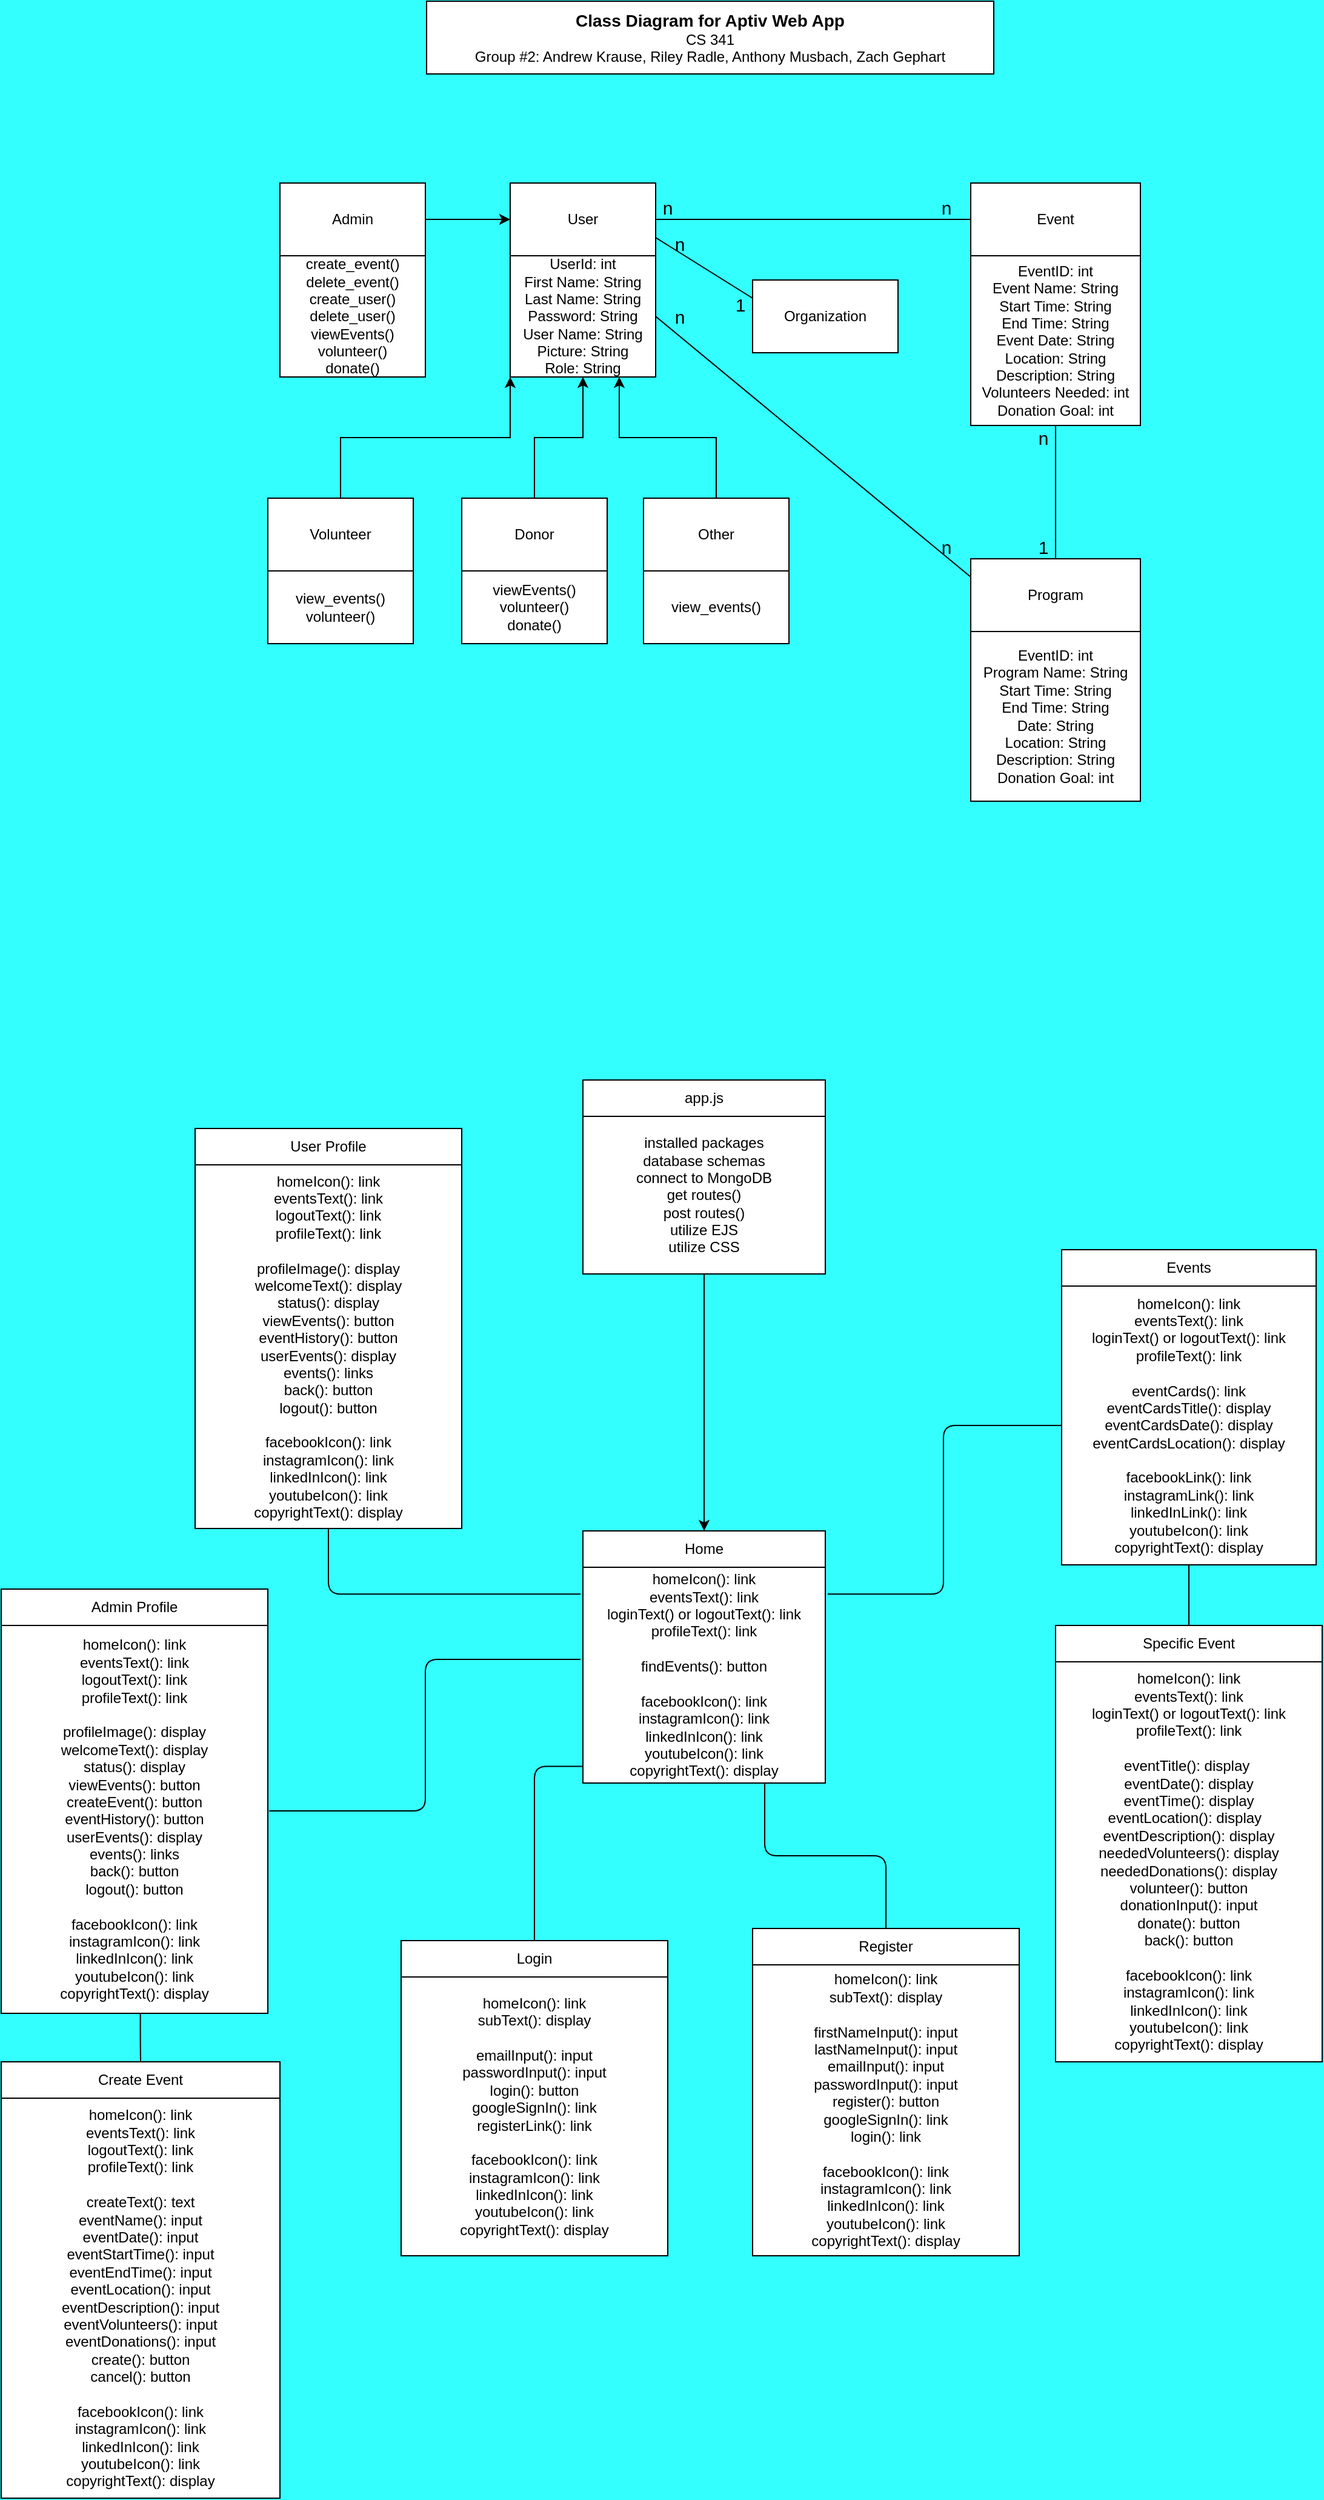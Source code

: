 <mxfile version="15.6.2" type="github">
  <diagram id="sUT08qioEKnFUg04Lj_r" name="Page-1">
    <mxGraphModel dx="2839" dy="1469" grid="1" gridSize="10" guides="1" tooltips="1" connect="1" arrows="1" fold="1" page="1" pageScale="1" pageWidth="850" pageHeight="1100" background="#33FFFF" math="0" shadow="0">
      <root>
        <mxCell id="0" />
        <mxCell id="1" parent="0" />
        <mxCell id="2" value="User" style="rounded=0;whiteSpace=wrap;html=1;" parent="1" vertex="1">
          <mxGeometry x="260" y="180" width="120" height="60" as="geometry" />
        </mxCell>
        <mxCell id="3" value="UserId: int&lt;br&gt;First Name: String&lt;br&gt;Last Name: String&lt;br&gt;Password: String&lt;br&gt;User Name: String&lt;br&gt;Picture: String&lt;br&gt;Role: String" style="rounded=0;whiteSpace=wrap;html=1;" parent="1" vertex="1">
          <mxGeometry x="260" y="240" width="120" height="100" as="geometry" />
        </mxCell>
        <mxCell id="10" style="edgeStyle=orthogonalEdgeStyle;rounded=0;orthogonalLoop=1;jettySize=auto;html=1;exitX=0.5;exitY=0;exitDx=0;exitDy=0;entryX=0;entryY=1;entryDx=0;entryDy=0;" parent="1" source="4" target="3" edge="1">
          <mxGeometry relative="1" as="geometry" />
        </mxCell>
        <mxCell id="4" value="Volunteer" style="rounded=0;whiteSpace=wrap;html=1;" parent="1" vertex="1">
          <mxGeometry x="60" y="440" width="120" height="60" as="geometry" />
        </mxCell>
        <mxCell id="11" style="edgeStyle=orthogonalEdgeStyle;rounded=0;orthogonalLoop=1;jettySize=auto;html=1;exitX=0.5;exitY=0;exitDx=0;exitDy=0;entryX=0.5;entryY=1;entryDx=0;entryDy=0;" parent="1" source="5" target="3" edge="1">
          <mxGeometry relative="1" as="geometry">
            <mxPoint x="190" y="360" as="targetPoint" />
          </mxGeometry>
        </mxCell>
        <mxCell id="5" value="Donor" style="rounded=0;whiteSpace=wrap;html=1;" parent="1" vertex="1">
          <mxGeometry x="220" y="440" width="120" height="60" as="geometry" />
        </mxCell>
        <mxCell id="12" style="edgeStyle=orthogonalEdgeStyle;rounded=0;orthogonalLoop=1;jettySize=auto;html=1;exitX=0.5;exitY=0;exitDx=0;exitDy=0;entryX=0.75;entryY=1;entryDx=0;entryDy=0;" parent="1" source="6" target="3" edge="1">
          <mxGeometry relative="1" as="geometry" />
        </mxCell>
        <mxCell id="6" value="Other" style="rounded=0;whiteSpace=wrap;html=1;" parent="1" vertex="1">
          <mxGeometry x="370" y="440" width="120" height="60" as="geometry" />
        </mxCell>
        <mxCell id="7" value="view_events()" style="rounded=0;whiteSpace=wrap;html=1;" parent="1" vertex="1">
          <mxGeometry x="370" y="500" width="120" height="60" as="geometry" />
        </mxCell>
        <mxCell id="8" value="viewEvents()&lt;br&gt;volunteer()&lt;br&gt;donate()" style="rounded=0;whiteSpace=wrap;html=1;" parent="1" vertex="1">
          <mxGeometry x="220" y="500" width="120" height="60" as="geometry" />
        </mxCell>
        <mxCell id="9" value="view_events()&lt;br&gt;volunteer()" style="rounded=0;whiteSpace=wrap;html=1;" parent="1" vertex="1">
          <mxGeometry x="60" y="500" width="120" height="60" as="geometry" />
        </mxCell>
        <mxCell id="15" style="edgeStyle=orthogonalEdgeStyle;rounded=0;orthogonalLoop=1;jettySize=auto;html=1;exitX=1;exitY=0.5;exitDx=0;exitDy=0;entryX=0;entryY=0.5;entryDx=0;entryDy=0;" parent="1" source="13" target="2" edge="1">
          <mxGeometry relative="1" as="geometry" />
        </mxCell>
        <mxCell id="13" value="Admin" style="rounded=0;whiteSpace=wrap;html=1;" parent="1" vertex="1">
          <mxGeometry x="70" y="180" width="120" height="60" as="geometry" />
        </mxCell>
        <mxCell id="14" value="create_event()&lt;br&gt;delete_event()&lt;br&gt;create_user()&lt;br&gt;delete_user()&lt;br&gt;viewEvents()&lt;br&gt;volunteer()&lt;br&gt;donate()" style="rounded=0;whiteSpace=wrap;html=1;" parent="1" vertex="1">
          <mxGeometry x="70" y="240" width="120" height="100" as="geometry" />
        </mxCell>
        <mxCell id="16" value="Event" style="rounded=0;whiteSpace=wrap;html=1;" parent="1" vertex="1">
          <mxGeometry x="640" y="180" width="140" height="60" as="geometry" />
        </mxCell>
        <mxCell id="17" value="Program" style="rounded=0;whiteSpace=wrap;html=1;" parent="1" vertex="1">
          <mxGeometry x="640" y="490" width="140" height="60" as="geometry" />
        </mxCell>
        <mxCell id="18" value="Organization" style="rounded=0;whiteSpace=wrap;html=1;" parent="1" vertex="1">
          <mxGeometry x="460" y="260" width="120" height="60" as="geometry" />
        </mxCell>
        <mxCell id="19" value="EventID: int&lt;br&gt;Event Name: String&lt;br&gt;Start Time: String&lt;br&gt;End Time: String&lt;br&gt;Event Date: String&lt;br&gt;Location: String&lt;br&gt;Description: String&lt;br&gt;Volunteers Needed: int&lt;br&gt;Donation Goal: int" style="rounded=0;whiteSpace=wrap;html=1;" parent="1" vertex="1">
          <mxGeometry x="640" y="240" width="140" height="140" as="geometry" />
        </mxCell>
        <mxCell id="20" value="" style="endArrow=none;html=1;exitX=1;exitY=0.5;exitDx=0;exitDy=0;entryX=0;entryY=0.5;entryDx=0;entryDy=0;" parent="1" source="2" target="16" edge="1">
          <mxGeometry width="50" height="50" relative="1" as="geometry">
            <mxPoint x="400" y="235" as="sourcePoint" />
            <mxPoint x="450" y="185" as="targetPoint" />
          </mxGeometry>
        </mxCell>
        <mxCell id="21" value="EventID: int&lt;br&gt;Program Name: String&lt;br&gt;Start Time: String&lt;br&gt;End Time: String&lt;br&gt;Date: String&lt;br&gt;Location: String&lt;br&gt;Description: String&lt;br&gt;Donation Goal: int" style="rounded=0;whiteSpace=wrap;html=1;" parent="1" vertex="1">
          <mxGeometry x="640" y="550" width="140" height="140" as="geometry" />
        </mxCell>
        <mxCell id="22" value="" style="endArrow=none;html=1;entryX=0;entryY=0.25;entryDx=0;entryDy=0;exitX=1;exitY=0.5;exitDx=0;exitDy=0;" parent="1" source="3" target="17" edge="1">
          <mxGeometry width="50" height="50" relative="1" as="geometry">
            <mxPoint x="450" y="380" as="sourcePoint" />
            <mxPoint x="500" y="330" as="targetPoint" />
          </mxGeometry>
        </mxCell>
        <mxCell id="23" value="" style="endArrow=none;html=1;entryX=0.5;entryY=1;entryDx=0;entryDy=0;exitX=0.5;exitY=0;exitDx=0;exitDy=0;" parent="1" source="17" target="19" edge="1">
          <mxGeometry width="50" height="50" relative="1" as="geometry">
            <mxPoint x="450" y="380" as="sourcePoint" />
            <mxPoint x="500" y="330" as="targetPoint" />
          </mxGeometry>
        </mxCell>
        <mxCell id="24" value="&lt;font style=&quot;font-size: 15px&quot;&gt;n&lt;/font&gt;" style="text;html=1;strokeColor=none;fillColor=none;align=center;verticalAlign=middle;whiteSpace=wrap;rounded=0;" parent="1" vertex="1">
          <mxGeometry x="600" y="470" width="40" height="20" as="geometry" />
        </mxCell>
        <mxCell id="25" value="&lt;span style=&quot;font-size: 15px&quot;&gt;1&lt;/span&gt;" style="text;html=1;strokeColor=none;fillColor=none;align=center;verticalAlign=middle;whiteSpace=wrap;rounded=0;" parent="1" vertex="1">
          <mxGeometry x="680" y="470" width="40" height="20" as="geometry" />
        </mxCell>
        <mxCell id="28" value="&lt;font style=&quot;font-size: 15px&quot;&gt;n&lt;/font&gt;" style="text;html=1;strokeColor=none;fillColor=none;align=center;verticalAlign=middle;whiteSpace=wrap;rounded=0;" parent="1" vertex="1">
          <mxGeometry x="680" y="380" width="40" height="20" as="geometry" />
        </mxCell>
        <mxCell id="29" value="&lt;font style=&quot;font-size: 15px&quot;&gt;n&lt;/font&gt;" style="text;html=1;strokeColor=none;fillColor=none;align=center;verticalAlign=middle;whiteSpace=wrap;rounded=0;" parent="1" vertex="1">
          <mxGeometry x="600" y="190" width="40" height="20" as="geometry" />
        </mxCell>
        <mxCell id="30" value="&lt;font style=&quot;font-size: 15px&quot;&gt;n&lt;/font&gt;" style="text;html=1;strokeColor=none;fillColor=none;align=center;verticalAlign=middle;whiteSpace=wrap;rounded=0;" parent="1" vertex="1">
          <mxGeometry x="380" y="280" width="40" height="20" as="geometry" />
        </mxCell>
        <mxCell id="31" value="&lt;font style=&quot;font-size: 15px&quot;&gt;n&lt;/font&gt;" style="text;html=1;strokeColor=none;fillColor=none;align=center;verticalAlign=middle;whiteSpace=wrap;rounded=0;" parent="1" vertex="1">
          <mxGeometry x="370" y="190" width="40" height="20" as="geometry" />
        </mxCell>
        <mxCell id="34" value="" style="endArrow=none;html=1;exitX=1;exitY=0.75;exitDx=0;exitDy=0;entryX=0;entryY=0.25;entryDx=0;entryDy=0;" parent="1" source="2" target="18" edge="1">
          <mxGeometry width="50" height="50" relative="1" as="geometry">
            <mxPoint x="390" y="260" as="sourcePoint" />
            <mxPoint x="440" y="210" as="targetPoint" />
          </mxGeometry>
        </mxCell>
        <mxCell id="35" value="&lt;font style=&quot;font-size: 15px&quot;&gt;n&lt;/font&gt;" style="text;html=1;strokeColor=none;fillColor=none;align=center;verticalAlign=middle;whiteSpace=wrap;rounded=0;" parent="1" vertex="1">
          <mxGeometry x="380" y="220" width="40" height="20" as="geometry" />
        </mxCell>
        <mxCell id="36" value="&lt;span style=&quot;font-size: 15px&quot;&gt;1&lt;/span&gt;" style="text;html=1;strokeColor=none;fillColor=none;align=center;verticalAlign=middle;whiteSpace=wrap;rounded=0;" parent="1" vertex="1">
          <mxGeometry x="430" y="270" width="40" height="20" as="geometry" />
        </mxCell>
        <mxCell id="qMAaSZyBrxotYyfBj_Sa-47" style="edgeStyle=orthogonalEdgeStyle;rounded=0;orthogonalLoop=1;jettySize=auto;html=1;" edge="1" parent="1" source="qMAaSZyBrxotYyfBj_Sa-42" target="qMAaSZyBrxotYyfBj_Sa-43">
          <mxGeometry relative="1" as="geometry" />
        </mxCell>
        <mxCell id="qMAaSZyBrxotYyfBj_Sa-42" value="Home" style="rounded=0;whiteSpace=wrap;html=1;" vertex="1" parent="1">
          <mxGeometry x="320" y="1292" width="200" height="30" as="geometry" />
        </mxCell>
        <mxCell id="qMAaSZyBrxotYyfBj_Sa-43" value="homeIcon(): link&lt;br&gt;eventsText(): link&lt;br&gt;loginText() or logoutText(): link&lt;br&gt;profileText(): link&lt;br&gt;&lt;br&gt;findEvents(): button&lt;br&gt;&lt;br&gt;facebookIcon(): link&lt;br&gt;instagramIcon(): link&lt;br&gt;linkedInIcon(): link&lt;br&gt;youtubeIcon(): link&lt;br&gt;copyrightText(): display" style="rounded=0;whiteSpace=wrap;html=1;" vertex="1" parent="1">
          <mxGeometry x="320" y="1322" width="200" height="178" as="geometry" />
        </mxCell>
        <mxCell id="qMAaSZyBrxotYyfBj_Sa-45" value="Events" style="rounded=0;whiteSpace=wrap;html=1;" vertex="1" parent="1">
          <mxGeometry x="715" y="1060" width="210" height="30" as="geometry" />
        </mxCell>
        <mxCell id="qMAaSZyBrxotYyfBj_Sa-46" value="homeIcon(): link&lt;br&gt;eventsText(): link&lt;br&gt;loginText() or logoutText(): link&lt;br&gt;profileText(): link&lt;br&gt;&lt;br&gt;eventCards(): link&lt;br&gt;eventCardsTitle(): display&lt;br&gt;eventCardsDate(): display&lt;br&gt;eventCardsLocation(): display&lt;br&gt;&lt;br&gt;facebookLink(): link&lt;br&gt;instagramLink(): link&lt;br&gt;linkedInLink(): link&lt;br&gt;youtubeIcon(): link&lt;br&gt;copyrightText(): display" style="rounded=0;whiteSpace=wrap;html=1;" vertex="1" parent="1">
          <mxGeometry x="715" y="1090" width="210" height="230" as="geometry" />
        </mxCell>
        <mxCell id="qMAaSZyBrxotYyfBj_Sa-50" value="&lt;font style=&quot;font-size: 14px&quot;&gt;&lt;b&gt;Class Diagram for Aptiv Web App&lt;/b&gt;&lt;/font&gt;&lt;br&gt;CS 341&lt;br&gt;Group #2: Andrew Krause, Riley Radle, Anthony Musbach, Zach Gephart" style="rounded=0;whiteSpace=wrap;html=1;" vertex="1" parent="1">
          <mxGeometry x="191" y="30" width="468" height="60" as="geometry" />
        </mxCell>
        <mxCell id="qMAaSZyBrxotYyfBj_Sa-56" value="Specific Event" style="rounded=0;whiteSpace=wrap;html=1;fontStyle=0" vertex="1" parent="1">
          <mxGeometry x="710" y="1370" width="220" height="30" as="geometry" />
        </mxCell>
        <mxCell id="qMAaSZyBrxotYyfBj_Sa-57" value="homeIcon(): link&lt;br&gt;eventsText(): link&lt;br&gt;loginText() or logoutText(): link&lt;br&gt;profileText(): link&lt;br&gt;&lt;br&gt;eventTitle(): display&amp;nbsp;&lt;br&gt;eventDate(): display&lt;br&gt;eventTime(): display&lt;br&gt;eventLocation(): display&amp;nbsp;&amp;nbsp;&lt;br&gt;eventDescription(): display&lt;br&gt;neededVolunteers(): display&lt;br&gt;neededDonations(): display&lt;br&gt;volunteer(): button&lt;br&gt;donationInput(): input&lt;br&gt;donate(): button&lt;br&gt;back(): button&lt;br&gt;&lt;br&gt;facebookIcon(): link&lt;br&gt;instagramIcon(): link&lt;br&gt;linkedInIcon(): link&lt;br&gt;youtubeIcon(): link&lt;br&gt;copyrightText(): display" style="rounded=0;whiteSpace=wrap;html=1;fontStyle=0" vertex="1" parent="1">
          <mxGeometry x="710" y="1400" width="220" height="330" as="geometry" />
        </mxCell>
        <mxCell id="qMAaSZyBrxotYyfBj_Sa-62" value="Create Event" style="rounded=0;whiteSpace=wrap;html=1;" vertex="1" parent="1">
          <mxGeometry x="-160" y="1730" width="230" height="30" as="geometry" />
        </mxCell>
        <mxCell id="qMAaSZyBrxotYyfBj_Sa-63" value="homeIcon(): link&lt;br&gt;eventsText(): link&lt;br&gt;logoutText(): link&lt;br&gt;profileText(): link&lt;br&gt;&lt;br&gt;createText(): text&lt;br&gt;eventName(): input&lt;br&gt;eventDate(): input&lt;br&gt;eventStartTime(): input&lt;br&gt;eventEndTime(): input&lt;br&gt;eventLocation(): input&lt;br&gt;eventDescription(): input&lt;br&gt;eventVolunteers(): input&lt;br&gt;eventDonations(): input&lt;br&gt;create(): button&lt;br&gt;cancel(): button&lt;br&gt;&lt;br&gt;facebookIcon(): link&lt;br&gt;instagramIcon(): link&lt;br&gt;linkedInIcon(): link&lt;br&gt;youtubeIcon(): link&lt;br&gt;copyrightText(): display" style="rounded=0;whiteSpace=wrap;html=1;" vertex="1" parent="1">
          <mxGeometry x="-160" y="1760" width="230" height="330" as="geometry" />
        </mxCell>
        <mxCell id="qMAaSZyBrxotYyfBj_Sa-70" value="" style="endArrow=none;html=1;rounded=1;entryX=0.5;entryY=1;entryDx=0;entryDy=0;exitX=0.5;exitY=0;exitDx=0;exitDy=0;" edge="1" parent="1" source="qMAaSZyBrxotYyfBj_Sa-56" target="qMAaSZyBrxotYyfBj_Sa-46">
          <mxGeometry width="50" height="50" relative="1" as="geometry">
            <mxPoint x="820" y="1380" as="sourcePoint" />
            <mxPoint x="790" y="1350" as="targetPoint" />
          </mxGeometry>
        </mxCell>
        <mxCell id="qMAaSZyBrxotYyfBj_Sa-72" value="app.js" style="rounded=0;whiteSpace=wrap;html=1;" vertex="1" parent="1">
          <mxGeometry x="320" y="920" width="200" height="30" as="geometry" />
        </mxCell>
        <mxCell id="qMAaSZyBrxotYyfBj_Sa-73" value="installed packages&lt;br&gt;database schemas&lt;br&gt;connect to MongoDB&lt;br&gt;get routes()&lt;br&gt;post routes()&lt;br&gt;utilize EJS&lt;br&gt;utilize CSS" style="rounded=0;whiteSpace=wrap;html=1;" vertex="1" parent="1">
          <mxGeometry x="320" y="950" width="200" height="130" as="geometry" />
        </mxCell>
        <mxCell id="qMAaSZyBrxotYyfBj_Sa-74" value="" style="endArrow=classic;html=1;rounded=1;exitX=0.5;exitY=1;exitDx=0;exitDy=0;" edge="1" parent="1" source="qMAaSZyBrxotYyfBj_Sa-73" target="qMAaSZyBrxotYyfBj_Sa-42">
          <mxGeometry width="50" height="50" relative="1" as="geometry">
            <mxPoint x="380" y="1110" as="sourcePoint" />
            <mxPoint x="419" y="1290" as="targetPoint" />
          </mxGeometry>
        </mxCell>
        <mxCell id="qMAaSZyBrxotYyfBj_Sa-75" value="Login" style="rounded=0;whiteSpace=wrap;html=1;" vertex="1" parent="1">
          <mxGeometry x="170" y="1630" width="220" height="30" as="geometry" />
        </mxCell>
        <mxCell id="qMAaSZyBrxotYyfBj_Sa-76" value="homeIcon(): link&lt;br&gt;subText(): display&lt;br&gt;&lt;br&gt;emailInput(): input&lt;br&gt;passwordInput(): input&lt;br&gt;login(): button&lt;br&gt;googleSignIn(): link&lt;br&gt;registerLink(): link&lt;br&gt;&lt;br&gt;facebookIcon(): link&lt;br&gt;instagramIcon(): link&lt;br&gt;linkedInIcon(): link&lt;br&gt;youtubeIcon(): link&lt;br&gt;copyrightText(): display" style="rounded=0;whiteSpace=wrap;html=1;" vertex="1" parent="1">
          <mxGeometry x="170" y="1660" width="220" height="230" as="geometry" />
        </mxCell>
        <mxCell id="qMAaSZyBrxotYyfBj_Sa-77" value="Register" style="rounded=0;whiteSpace=wrap;html=1;" vertex="1" parent="1">
          <mxGeometry x="460" y="1620" width="220" height="30" as="geometry" />
        </mxCell>
        <mxCell id="qMAaSZyBrxotYyfBj_Sa-78" value="homeIcon(): link&lt;br&gt;subText(): display&lt;br&gt;&lt;br&gt;firstNameInput(): input&lt;br&gt;lastNameInput(): input&lt;br&gt;emailInput(): input&lt;br&gt;passwordInput(): input&lt;br&gt;register(): button&lt;br&gt;googleSignIn(): link&lt;br&gt;login(): link&lt;br&gt;&lt;br&gt;facebookIcon(): link&lt;br&gt;instagramIcon(): link&lt;br&gt;linkedInIcon(): link&lt;br&gt;youtubeIcon(): link&lt;br&gt;copyrightText(): display" style="rounded=0;whiteSpace=wrap;html=1;" vertex="1" parent="1">
          <mxGeometry x="460" y="1650" width="220" height="240" as="geometry" />
        </mxCell>
        <mxCell id="qMAaSZyBrxotYyfBj_Sa-79" value="" style="endArrow=none;html=1;rounded=1;entryX=0;entryY=0.5;entryDx=0;entryDy=0;edgeStyle=orthogonalEdgeStyle;exitX=1.01;exitY=0.124;exitDx=0;exitDy=0;exitPerimeter=0;" edge="1" parent="1" source="qMAaSZyBrxotYyfBj_Sa-43" target="qMAaSZyBrxotYyfBj_Sa-46">
          <mxGeometry width="50" height="50" relative="1" as="geometry">
            <mxPoint x="530" y="1200" as="sourcePoint" />
            <mxPoint x="640" y="1170" as="targetPoint" />
          </mxGeometry>
        </mxCell>
        <mxCell id="qMAaSZyBrxotYyfBj_Sa-80" value="" style="endArrow=none;html=1;rounded=1;entryX=0.5;entryY=0;entryDx=0;entryDy=0;edgeStyle=orthogonalEdgeStyle;exitX=0.75;exitY=1;exitDx=0;exitDy=0;" edge="1" parent="1" source="qMAaSZyBrxotYyfBj_Sa-43" target="qMAaSZyBrxotYyfBj_Sa-77">
          <mxGeometry width="50" height="50" relative="1" as="geometry">
            <mxPoint x="160" y="1769.872" as="sourcePoint" />
            <mxPoint x="353" y="1615.8" as="targetPoint" />
          </mxGeometry>
        </mxCell>
        <mxCell id="qMAaSZyBrxotYyfBj_Sa-81" value="" style="endArrow=none;html=1;rounded=1;edgeStyle=orthogonalEdgeStyle;exitX=0;exitY=0.923;exitDx=0;exitDy=0;exitPerimeter=0;entryX=0.5;entryY=0;entryDx=0;entryDy=0;" edge="1" parent="1" source="qMAaSZyBrxotYyfBj_Sa-43" target="qMAaSZyBrxotYyfBj_Sa-75">
          <mxGeometry width="50" height="50" relative="1" as="geometry">
            <mxPoint x="180" y="1510" as="sourcePoint" />
            <mxPoint x="280" y="1790" as="targetPoint" />
          </mxGeometry>
        </mxCell>
        <mxCell id="qMAaSZyBrxotYyfBj_Sa-82" value="User Profile" style="rounded=0;whiteSpace=wrap;html=1;" vertex="1" parent="1">
          <mxGeometry y="960" width="220" height="30" as="geometry" />
        </mxCell>
        <mxCell id="qMAaSZyBrxotYyfBj_Sa-83" value="homeIcon(): link&lt;br&gt;eventsText(): link&lt;br&gt;logoutText(): link&lt;br&gt;profileText(): link&lt;br&gt;&lt;br&gt;profileImage(): display&lt;br&gt;welcomeText(): display&lt;br&gt;status(): display&lt;br&gt;viewEvents(): button&lt;br&gt;eventHistory(): button&lt;br&gt;userEvents(): display&lt;br&gt;events(): links&lt;br&gt;back(): button&lt;br&gt;logout(): button&lt;br&gt;&lt;br&gt;facebookIcon(): link&lt;br&gt;instagramIcon(): link&lt;br&gt;linkedInIcon(): link&lt;br&gt;youtubeIcon(): link&lt;br&gt;copyrightText(): display" style="rounded=0;whiteSpace=wrap;html=1;" vertex="1" parent="1">
          <mxGeometry y="990" width="220" height="300" as="geometry" />
        </mxCell>
        <mxCell id="qMAaSZyBrxotYyfBj_Sa-84" value="" style="endArrow=none;html=1;rounded=1;edgeStyle=orthogonalEdgeStyle;exitX=-0.01;exitY=0.124;exitDx=0;exitDy=0;exitPerimeter=0;entryX=0.5;entryY=1;entryDx=0;entryDy=0;" edge="1" parent="1" source="qMAaSZyBrxotYyfBj_Sa-43" target="qMAaSZyBrxotYyfBj_Sa-83">
          <mxGeometry width="50" height="50" relative="1" as="geometry">
            <mxPoint x="60" y="1370.004" as="sourcePoint" />
            <mxPoint x="20" y="1513.71" as="targetPoint" />
          </mxGeometry>
        </mxCell>
        <mxCell id="qMAaSZyBrxotYyfBj_Sa-85" value="Admin Profile" style="rounded=0;whiteSpace=wrap;html=1;" vertex="1" parent="1">
          <mxGeometry x="-160" y="1340" width="220" height="30" as="geometry" />
        </mxCell>
        <mxCell id="qMAaSZyBrxotYyfBj_Sa-86" value="homeIcon(): link&lt;br&gt;eventsText(): link&lt;br&gt;logoutText(): link&lt;br&gt;profileText(): link&lt;br&gt;&lt;br&gt;profileImage(): display&lt;br&gt;welcomeText(): display&lt;br&gt;status(): display&lt;br&gt;viewEvents(): button&lt;br&gt;createEvent(): button&lt;br&gt;eventHistory(): button&lt;br&gt;userEvents(): display&lt;br&gt;events(): links&lt;br&gt;back(): button&lt;br&gt;logout(): button&lt;br&gt;&lt;br&gt;facebookIcon(): link&lt;br&gt;instagramIcon(): link&lt;br&gt;linkedInIcon(): link&lt;br&gt;youtubeIcon(): link&lt;br&gt;copyrightText(): display" style="rounded=0;whiteSpace=wrap;html=1;" vertex="1" parent="1">
          <mxGeometry x="-160" y="1370" width="220" height="320" as="geometry" />
        </mxCell>
        <mxCell id="qMAaSZyBrxotYyfBj_Sa-87" value="" style="endArrow=none;html=1;rounded=1;edgeStyle=orthogonalEdgeStyle;exitX=-0.01;exitY=0.427;exitDx=0;exitDy=0;exitPerimeter=0;entryX=1.005;entryY=0.478;entryDx=0;entryDy=0;entryPerimeter=0;" edge="1" parent="1" source="qMAaSZyBrxotYyfBj_Sa-43" target="qMAaSZyBrxotYyfBj_Sa-86">
          <mxGeometry width="50" height="50" relative="1" as="geometry">
            <mxPoint x="230" y="1400.004" as="sourcePoint" />
            <mxPoint x="190" y="1543.71" as="targetPoint" />
          </mxGeometry>
        </mxCell>
        <mxCell id="qMAaSZyBrxotYyfBj_Sa-89" value="" style="endArrow=none;html=1;rounded=1;edgeStyle=orthogonalEdgeStyle;exitX=0.522;exitY=1;exitDx=0;exitDy=0;exitPerimeter=0;entryX=0.5;entryY=0;entryDx=0;entryDy=0;" edge="1" parent="1" source="qMAaSZyBrxotYyfBj_Sa-86" target="qMAaSZyBrxotYyfBj_Sa-62">
          <mxGeometry width="50" height="50" relative="1" as="geometry">
            <mxPoint x="-25" y="1703.154" as="sourcePoint" />
            <mxPoint x="-45" y="1710" as="targetPoint" />
          </mxGeometry>
        </mxCell>
      </root>
    </mxGraphModel>
  </diagram>
</mxfile>
